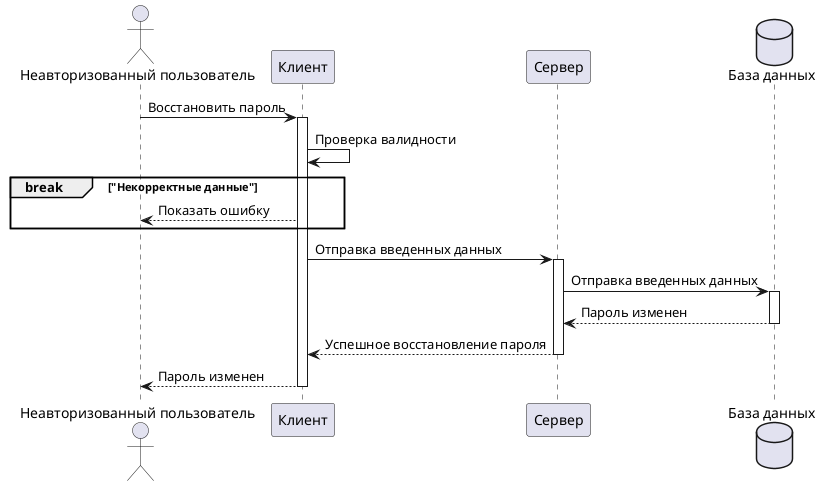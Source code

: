 @startuml
actor "Неавторизованный пользователь" as unautorizedUser
participant "Клиент" as client
participant "Сервер" as server
database "База данных" as db

unautorizedUser -> client: Восстановить пароль
activate client

client -> client: Проверка валидности
break "Некорректные данные"
    client --> unautorizedUser: Показать ошибку
end

client -> server: Отправка введенных данных
activate server
server -> db: Отправка введенных данных
activate db
db --> server: Пароль изменен
deactivate db
server --> client: Успешное восстановление пароля
deactivate server
client --> unautorizedUser: Пароль изменен
deactivate client
@enduml
